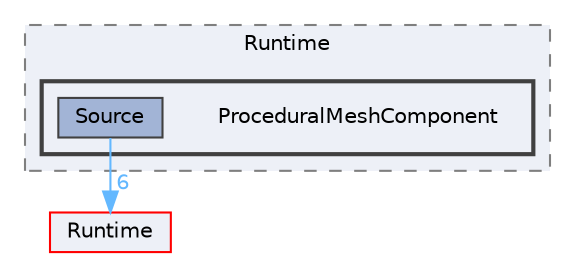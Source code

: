 digraph "ProceduralMeshComponent"
{
 // INTERACTIVE_SVG=YES
 // LATEX_PDF_SIZE
  bgcolor="transparent";
  edge [fontname=Helvetica,fontsize=10,labelfontname=Helvetica,labelfontsize=10];
  node [fontname=Helvetica,fontsize=10,shape=box,height=0.2,width=0.4];
  compound=true
  subgraph clusterdir_a60e1ce30f7313164a0e11a69cddad56 {
    graph [ bgcolor="#edf0f7", pencolor="grey50", label="Runtime", fontname=Helvetica,fontsize=10 style="filled,dashed", URL="dir_a60e1ce30f7313164a0e11a69cddad56.html",tooltip=""]
  subgraph clusterdir_18f6a0de9fd8cd322aba1ce25fd47a39 {
    graph [ bgcolor="#edf0f7", pencolor="grey25", label="", fontname=Helvetica,fontsize=10 style="filled,bold", URL="dir_18f6a0de9fd8cd322aba1ce25fd47a39.html",tooltip=""]
    dir_18f6a0de9fd8cd322aba1ce25fd47a39 [shape=plaintext, label="ProceduralMeshComponent"];
  dir_8e7b88fdceb92c77d638abeef893dcdf [label="Source", fillcolor="#a2b4d6", color="grey25", style="filled", URL="dir_8e7b88fdceb92c77d638abeef893dcdf.html",tooltip=""];
  }
  }
  dir_7536b172fbd480bfd146a1b1acd6856b [label="Runtime", fillcolor="#edf0f7", color="red", style="filled", URL="dir_7536b172fbd480bfd146a1b1acd6856b.html",tooltip=""];
  dir_8e7b88fdceb92c77d638abeef893dcdf->dir_7536b172fbd480bfd146a1b1acd6856b [headlabel="6", labeldistance=1.5 headhref="dir_001118_000984.html" href="dir_001118_000984.html" color="steelblue1" fontcolor="steelblue1"];
}
